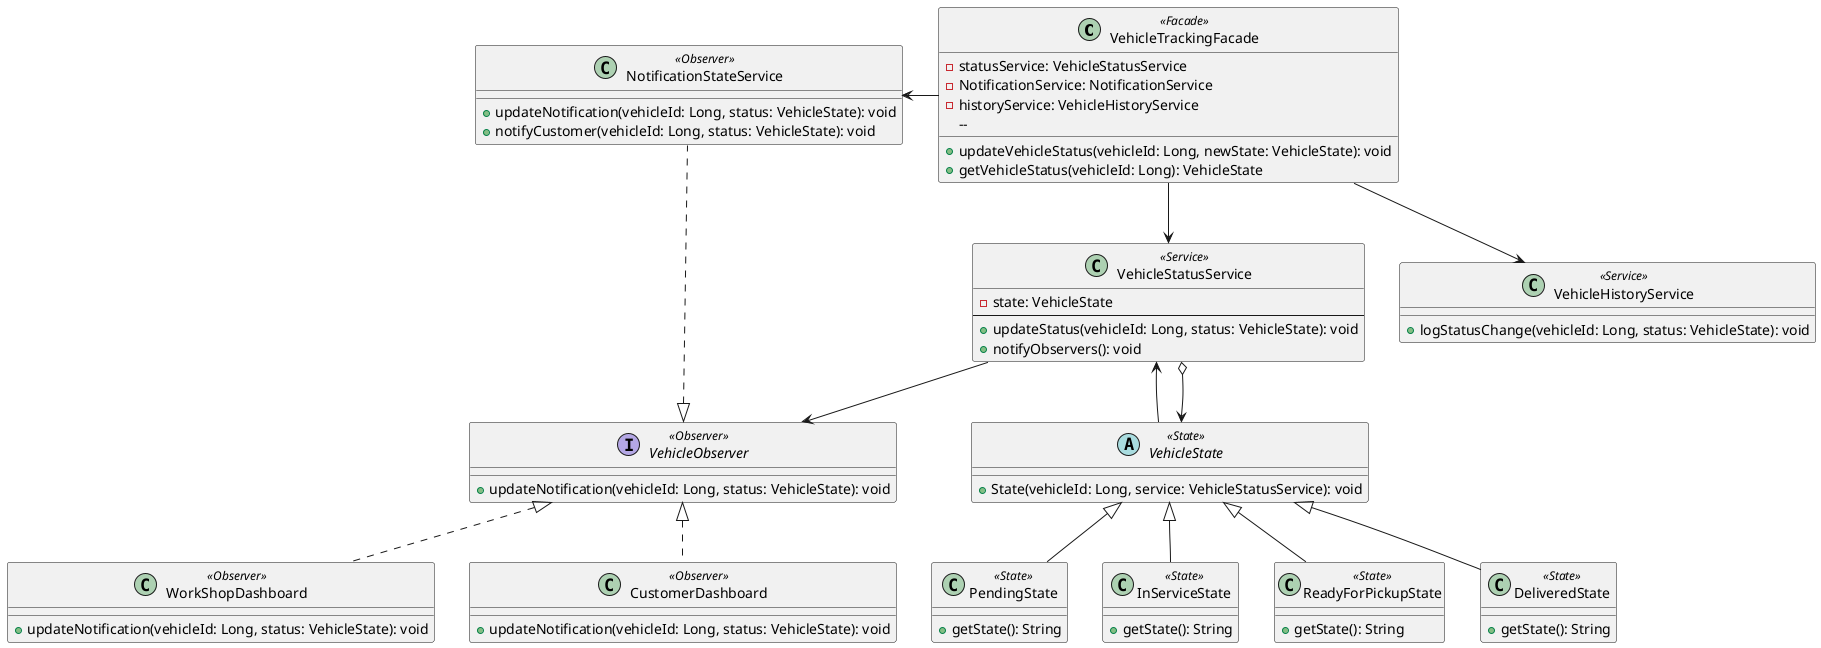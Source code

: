 @startuml Monitoring Bounded Context

class VehicleTrackingFacade <<Facade>> {
  - statusService: VehicleStatusService
  - NotificationService: NotificationService
  - historyService: VehicleHistoryService
  -- 
  + updateVehicleStatus(vehicleId: Long, newState: VehicleState): void
  + getVehicleStatus(vehicleId: Long): VehicleState
}
class VehicleStatusService <<Service>> {
  - state: VehicleState
  --
  + updateStatus(vehicleId: Long, status: VehicleState): void
  + notifyObservers(): void
}
class VehicleHistoryService <<Service>> {
  + logStatusChange(vehicleId: Long, status: VehicleState): void
}
abstract class VehicleState <<State>> {
  + State(vehicleId: Long, service: VehicleStatusService): void
}
class PendingState <<State>> extends VehicleState  {
  + getState(): String
}
class InServiceState <<State>> extends VehicleState {
  + getState(): String
}
class ReadyForPickupState <<State>> extends VehicleState{
  + getState(): String
}
class DeliveredState <<State>> extends VehicleState {
  + getState(): String
}
interface VehicleObserver <<Observer>> {
  + updateNotification(vehicleId: Long, status: VehicleState): void
}
class WorkShopDashboard <<Observer>> implements VehicleObserver {
  + updateNotification(vehicleId: Long, status: VehicleState): void
}
class CustomerDashboard <<Observer>> implements VehicleObserver {
  + updateNotification(vehicleId: Long, status: VehicleState): void
}
class NotificationStateService <<Observer>> implements VehicleObserver  {
  + updateNotification(vehicleId: Long, status: VehicleState): void
  + notifyCustomer(vehicleId: Long, status: VehicleState): void
}

VehicleTrackingFacade -down-> VehicleStatusService
VehicleTrackingFacade -left-> NotificationStateService
VehicleTrackingFacade -down-> VehicleHistoryService
'VehicleStatus <|-- PendingState
'VehicleStatus <|-- InServiceState
'VehicleStatus <|-- ReadyForPickupState
'VehicleStatus <|-- DeliveredState
VehicleStatusService <-- VehicleState
VehicleStatusService o--> VehicleState
VehicleStatusService --> VehicleObserver

@enduml